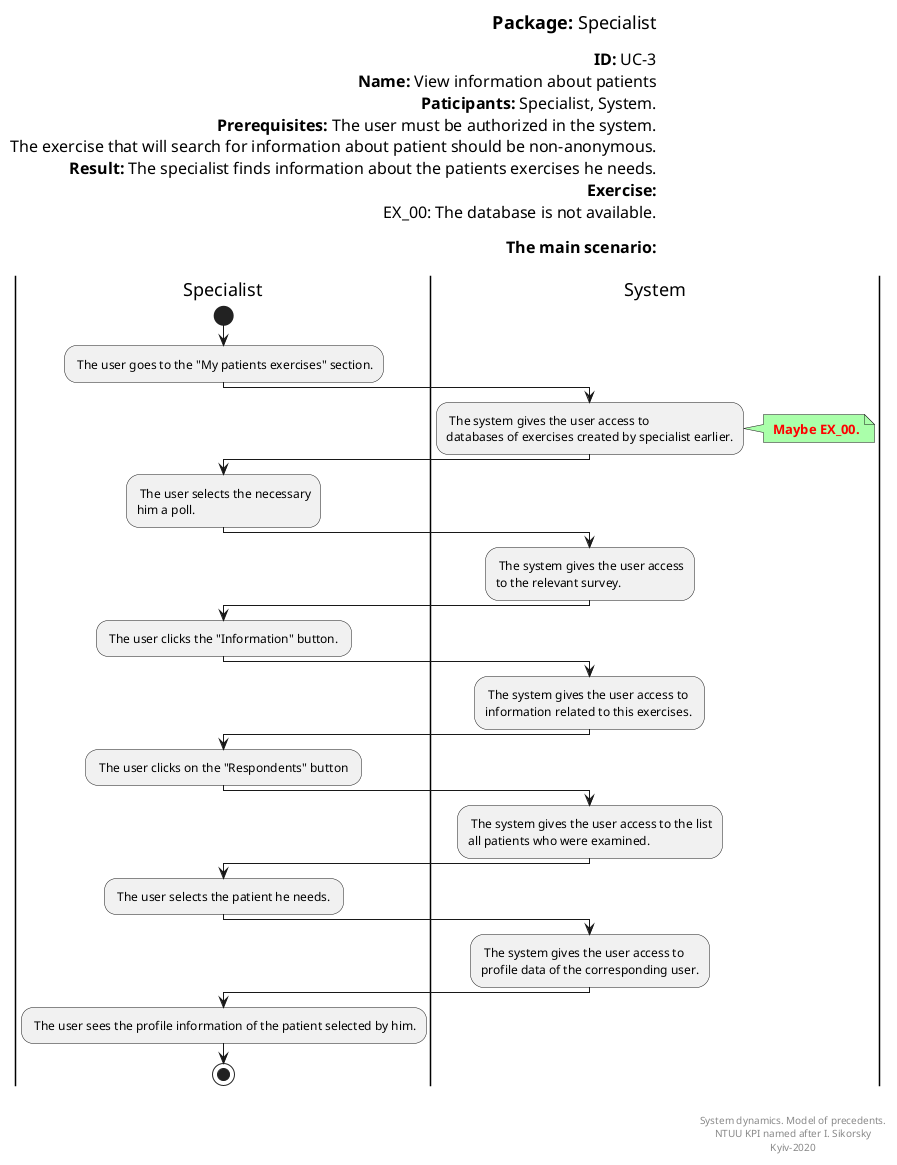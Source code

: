@startuml interviewerProfileExpect
left header
<font color=000 size=18><b>Package:</b> Specialist

<font color=000 size=16><b>ID:</b> UC-3
<font color=000 size=16><b>Name:</b> View information about patients
<font color=000 size=16><b>Paticipants:</b> Specialist, System.
<font color=000 size=16><b>Prerequisites:</b> The user must be authorized in the system. 
<font color=000 size=16>The exercise that will search for information about patient should be non-anonymous.
<font color=000 size=16><b>Result:</b> The specialist finds information about the patients exercises he needs.
<font color=000 size=16><b>Exercise:</b>
<font color=000 size=16> EX_00: The database is not available.

<font color=000 size=16><b>The main scenario:</b>

end header

|Specialist|
start
: The user goes to the "My patients exercises" section.;
|System|
: The system gives the user access to
databases of exercises created by specialist earlier.;

note right #aaffaa
<font color=red><b> Maybe EX_00.
end note

|Specialist|

: The user selects the necessary
him a poll. ;

|System|

: The system gives the user access
to the relevant survey.;

|Specialist|

: The user clicks the "Information" button. ;

|System|

: The system gives the user access to
information related to this exercises. ;

|Specialist|

: The user clicks on the "Respondents" button ;

|System|

: The system gives the user access to the list
all patients who were examined. ;

|Specialist|

: The user selects the patient he needs. ;

|System|

: The system gives the user access to
profile data of the corresponding user.;

|Specialist|

: The user sees the profile information of the patient selected by him.;


stop;

right footer


System dynamics. Model of precedents.
NTUU KPI named after I. Sikorsky
Kyiv-2020
end footer

@enduml
